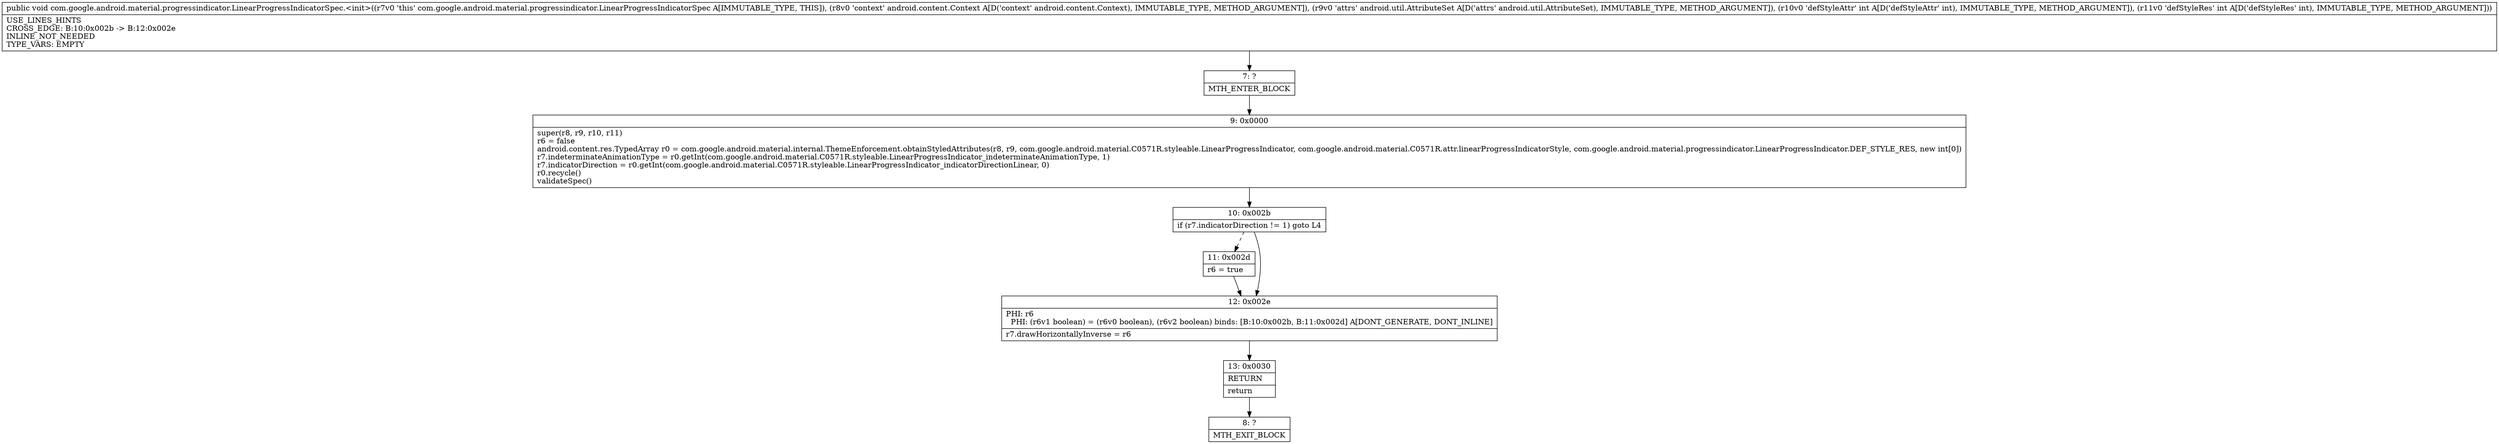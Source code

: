 digraph "CFG forcom.google.android.material.progressindicator.LinearProgressIndicatorSpec.\<init\>(Landroid\/content\/Context;Landroid\/util\/AttributeSet;II)V" {
Node_7 [shape=record,label="{7\:\ ?|MTH_ENTER_BLOCK\l}"];
Node_9 [shape=record,label="{9\:\ 0x0000|super(r8, r9, r10, r11)\lr6 = false\landroid.content.res.TypedArray r0 = com.google.android.material.internal.ThemeEnforcement.obtainStyledAttributes(r8, r9, com.google.android.material.C0571R.styleable.LinearProgressIndicator, com.google.android.material.C0571R.attr.linearProgressIndicatorStyle, com.google.android.material.progressindicator.LinearProgressIndicator.DEF_STYLE_RES, new int[0])\lr7.indeterminateAnimationType = r0.getInt(com.google.android.material.C0571R.styleable.LinearProgressIndicator_indeterminateAnimationType, 1)\lr7.indicatorDirection = r0.getInt(com.google.android.material.C0571R.styleable.LinearProgressIndicator_indicatorDirectionLinear, 0)\lr0.recycle()\lvalidateSpec()\l}"];
Node_10 [shape=record,label="{10\:\ 0x002b|if (r7.indicatorDirection != 1) goto L4\l}"];
Node_11 [shape=record,label="{11\:\ 0x002d|r6 = true\l}"];
Node_12 [shape=record,label="{12\:\ 0x002e|PHI: r6 \l  PHI: (r6v1 boolean) = (r6v0 boolean), (r6v2 boolean) binds: [B:10:0x002b, B:11:0x002d] A[DONT_GENERATE, DONT_INLINE]\l|r7.drawHorizontallyInverse = r6\l}"];
Node_13 [shape=record,label="{13\:\ 0x0030|RETURN\l|return\l}"];
Node_8 [shape=record,label="{8\:\ ?|MTH_EXIT_BLOCK\l}"];
MethodNode[shape=record,label="{public void com.google.android.material.progressindicator.LinearProgressIndicatorSpec.\<init\>((r7v0 'this' com.google.android.material.progressindicator.LinearProgressIndicatorSpec A[IMMUTABLE_TYPE, THIS]), (r8v0 'context' android.content.Context A[D('context' android.content.Context), IMMUTABLE_TYPE, METHOD_ARGUMENT]), (r9v0 'attrs' android.util.AttributeSet A[D('attrs' android.util.AttributeSet), IMMUTABLE_TYPE, METHOD_ARGUMENT]), (r10v0 'defStyleAttr' int A[D('defStyleAttr' int), IMMUTABLE_TYPE, METHOD_ARGUMENT]), (r11v0 'defStyleRes' int A[D('defStyleRes' int), IMMUTABLE_TYPE, METHOD_ARGUMENT]))  | USE_LINES_HINTS\lCROSS_EDGE: B:10:0x002b \-\> B:12:0x002e\lINLINE_NOT_NEEDED\lTYPE_VARS: EMPTY\l}"];
MethodNode -> Node_7;Node_7 -> Node_9;
Node_9 -> Node_10;
Node_10 -> Node_11[style=dashed];
Node_10 -> Node_12;
Node_11 -> Node_12;
Node_12 -> Node_13;
Node_13 -> Node_8;
}

